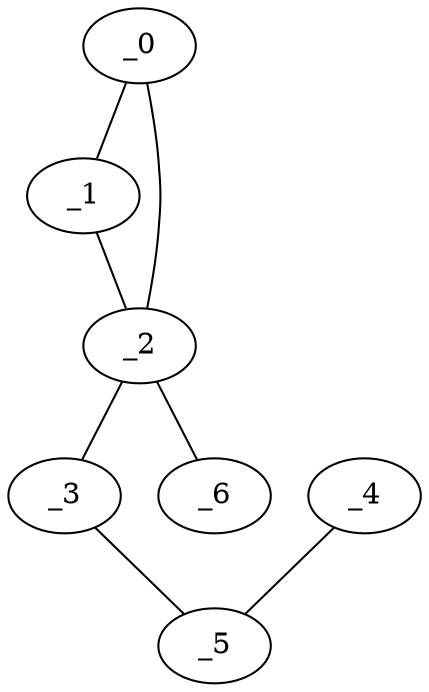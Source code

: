 graph HP1_0062 {
	_0	 [x="0.840092",
		y="2.61717"];
	_1	 [x="0.582376",
		y="0.809"];
	_0 -- _1;
	_2	 [x="2.06",
		y="0.66"];
	_0 -- _2;
	_1 -- _2;
	_3	 [x="1.74731",
		y="2.96257"];
	_2 -- _3;
	_6	 [x="0.61794",
		y="1.40626"];
	_2 -- _6;
	_5	 [x="1.77067",
		y="2.14458"];
	_3 -- _5;
	_4	 [x="0.824308",
		y="1.84431"];
	_4 -- _5;
}
